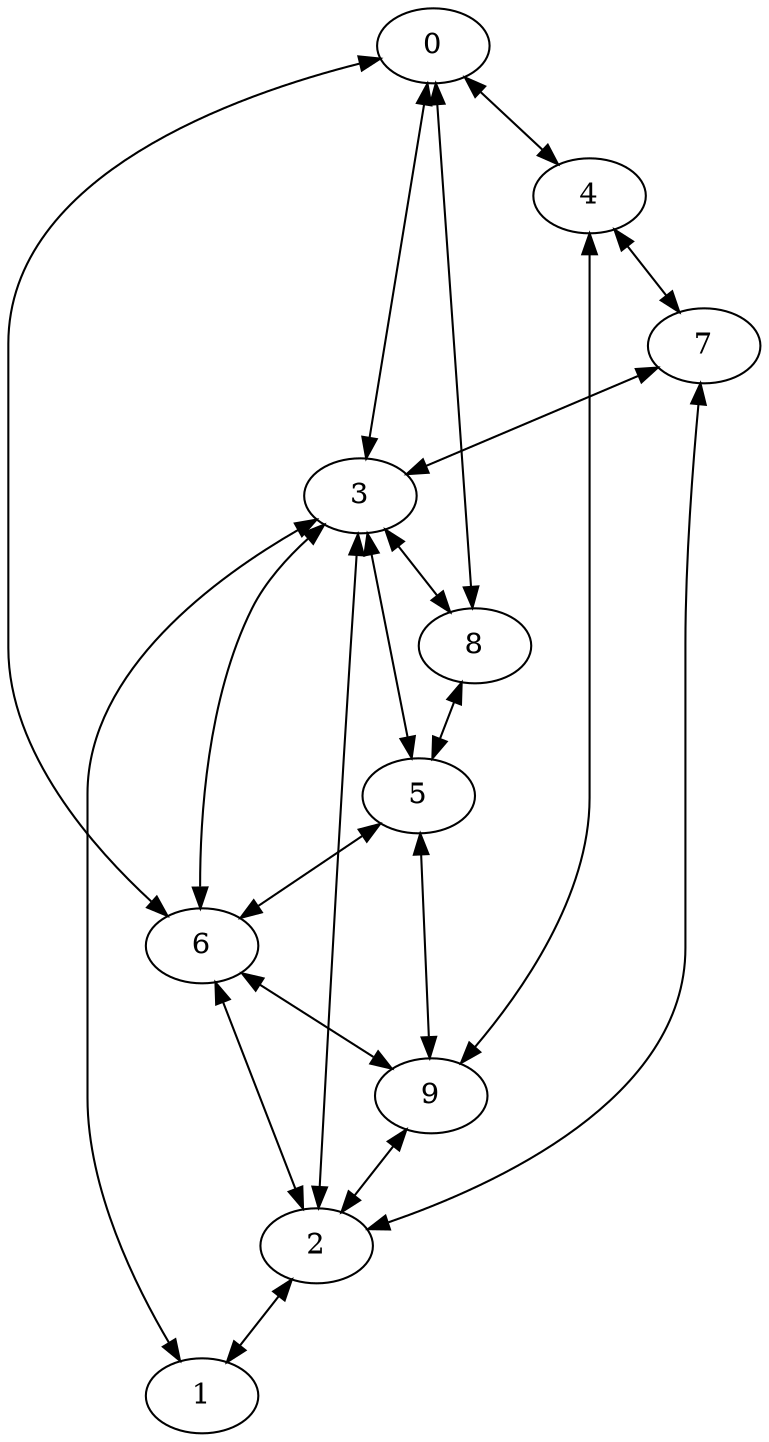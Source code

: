 digraph Cities {
	0 [label=0]
	1 [label=1]
	2 [label=2]
	3 [label=3]
	4 [label=4]
	5 [label=5]
	6 [label=6]
	7 [label=7]
	8 [label=8]
	9 [label=9]
	3 -> 0 [dir=both]
	6 -> 0 [dir=both]
	3 -> 1 [dir=both]
	2 -> 1 [dir=both]
	6 -> 2 [dir=both]
	9 -> 2 [dir=both]
	7 -> 3 [dir=both]
	2 -> 3 [dir=both]
	9 -> 4 [dir=both]
	0 -> 4 [dir=both]
	8 -> 5 [dir=both]
	3 -> 5 [dir=both]
	3 -> 6 [dir=both]
	5 -> 6 [dir=both]
	4 -> 7 [dir=both]
	2 -> 7 [dir=both]
	3 -> 8 [dir=both]
	0 -> 8 [dir=both]
	5 -> 9 [dir=both]
	6 -> 9 [dir=both]
}
